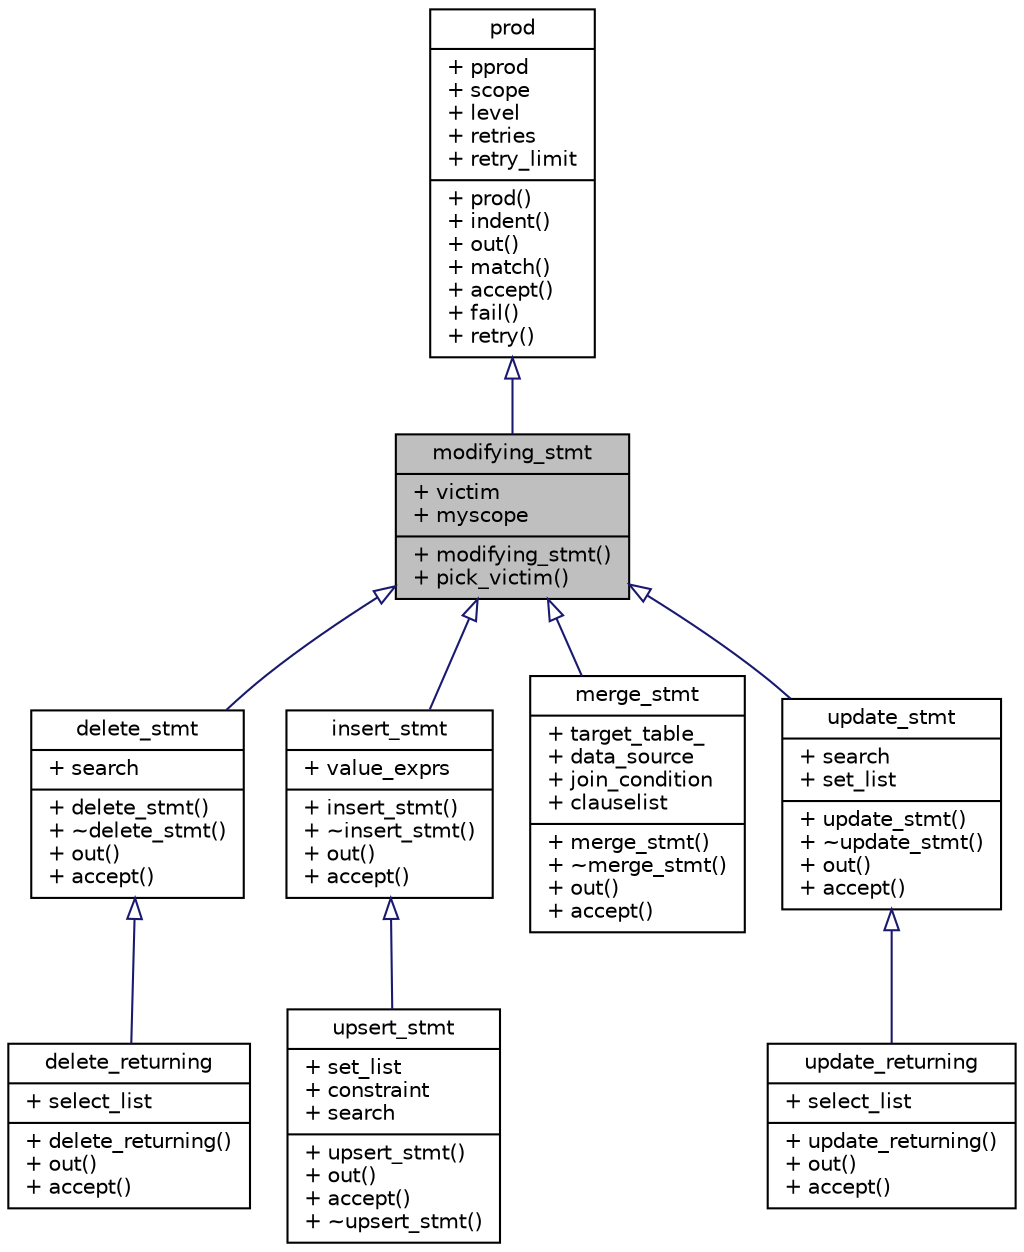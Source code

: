 digraph "modifying_stmt"
{
 // LATEX_PDF_SIZE
  edge [fontname="Helvetica",fontsize="10",labelfontname="Helvetica",labelfontsize="10"];
  node [fontname="Helvetica",fontsize="10",shape=record];
  Node1 [label="{modifying_stmt\n|+ victim\l+ myscope\l|+ modifying_stmt()\l+ pick_victim()\l}",height=0.2,width=0.4,color="black", fillcolor="grey75", style="filled", fontcolor="black",tooltip=" "];
  Node2 -> Node1 [dir="back",color="midnightblue",fontsize="10",style="solid",arrowtail="onormal",fontname="Helvetica"];
  Node2 [label="{prod\n|+ pprod\l+ scope\l+ level\l+ retries\l+ retry_limit\l|+ prod()\l+ indent()\l+ out()\l+ match()\l+ accept()\l+ fail()\l+ retry()\l}",height=0.2,width=0.4,color="black", fillcolor="white", style="filled",URL="$structprod.html",tooltip="Base class for AST nodes."];
  Node1 -> Node3 [dir="back",color="midnightblue",fontsize="10",style="solid",arrowtail="onormal",fontname="Helvetica"];
  Node3 [label="{delete_stmt\n|+ search\l|+ delete_stmt()\l+ ~delete_stmt()\l+ out()\l+ accept()\l}",height=0.2,width=0.4,color="black", fillcolor="white", style="filled",URL="$structdelete__stmt.html",tooltip=" "];
  Node3 -> Node4 [dir="back",color="midnightblue",fontsize="10",style="solid",arrowtail="onormal",fontname="Helvetica"];
  Node4 [label="{delete_returning\n|+ select_list\l|+ delete_returning()\l+ out()\l+ accept()\l}",height=0.2,width=0.4,color="black", fillcolor="white", style="filled",URL="$structdelete__returning.html",tooltip=" "];
  Node1 -> Node5 [dir="back",color="midnightblue",fontsize="10",style="solid",arrowtail="onormal",fontname="Helvetica"];
  Node5 [label="{insert_stmt\n|+ value_exprs\l|+ insert_stmt()\l+ ~insert_stmt()\l+ out()\l+ accept()\l}",height=0.2,width=0.4,color="black", fillcolor="white", style="filled",URL="$structinsert__stmt.html",tooltip=" "];
  Node5 -> Node6 [dir="back",color="midnightblue",fontsize="10",style="solid",arrowtail="onormal",fontname="Helvetica"];
  Node6 [label="{upsert_stmt\n|+ set_list\l+ constraint\l+ search\l|+ upsert_stmt()\l+ out()\l+ accept()\l+ ~upsert_stmt()\l}",height=0.2,width=0.4,color="black", fillcolor="white", style="filled",URL="$structupsert__stmt.html",tooltip=" "];
  Node1 -> Node7 [dir="back",color="midnightblue",fontsize="10",style="solid",arrowtail="onormal",fontname="Helvetica"];
  Node7 [label="{merge_stmt\n|+ target_table_\l+ data_source\l+ join_condition\l+ clauselist\l|+ merge_stmt()\l+ ~merge_stmt()\l+ out()\l+ accept()\l}",height=0.2,width=0.4,color="black", fillcolor="white", style="filled",URL="$structmerge__stmt.html",tooltip=" "];
  Node1 -> Node8 [dir="back",color="midnightblue",fontsize="10",style="solid",arrowtail="onormal",fontname="Helvetica"];
  Node8 [label="{update_stmt\n|+ search\l+ set_list\l|+ update_stmt()\l+ ~update_stmt()\l+ out()\l+ accept()\l}",height=0.2,width=0.4,color="black", fillcolor="white", style="filled",URL="$structupdate__stmt.html",tooltip=" "];
  Node8 -> Node9 [dir="back",color="midnightblue",fontsize="10",style="solid",arrowtail="onormal",fontname="Helvetica"];
  Node9 [label="{update_returning\n|+ select_list\l|+ update_returning()\l+ out()\l+ accept()\l}",height=0.2,width=0.4,color="black", fillcolor="white", style="filled",URL="$structupdate__returning.html",tooltip=" "];
}

